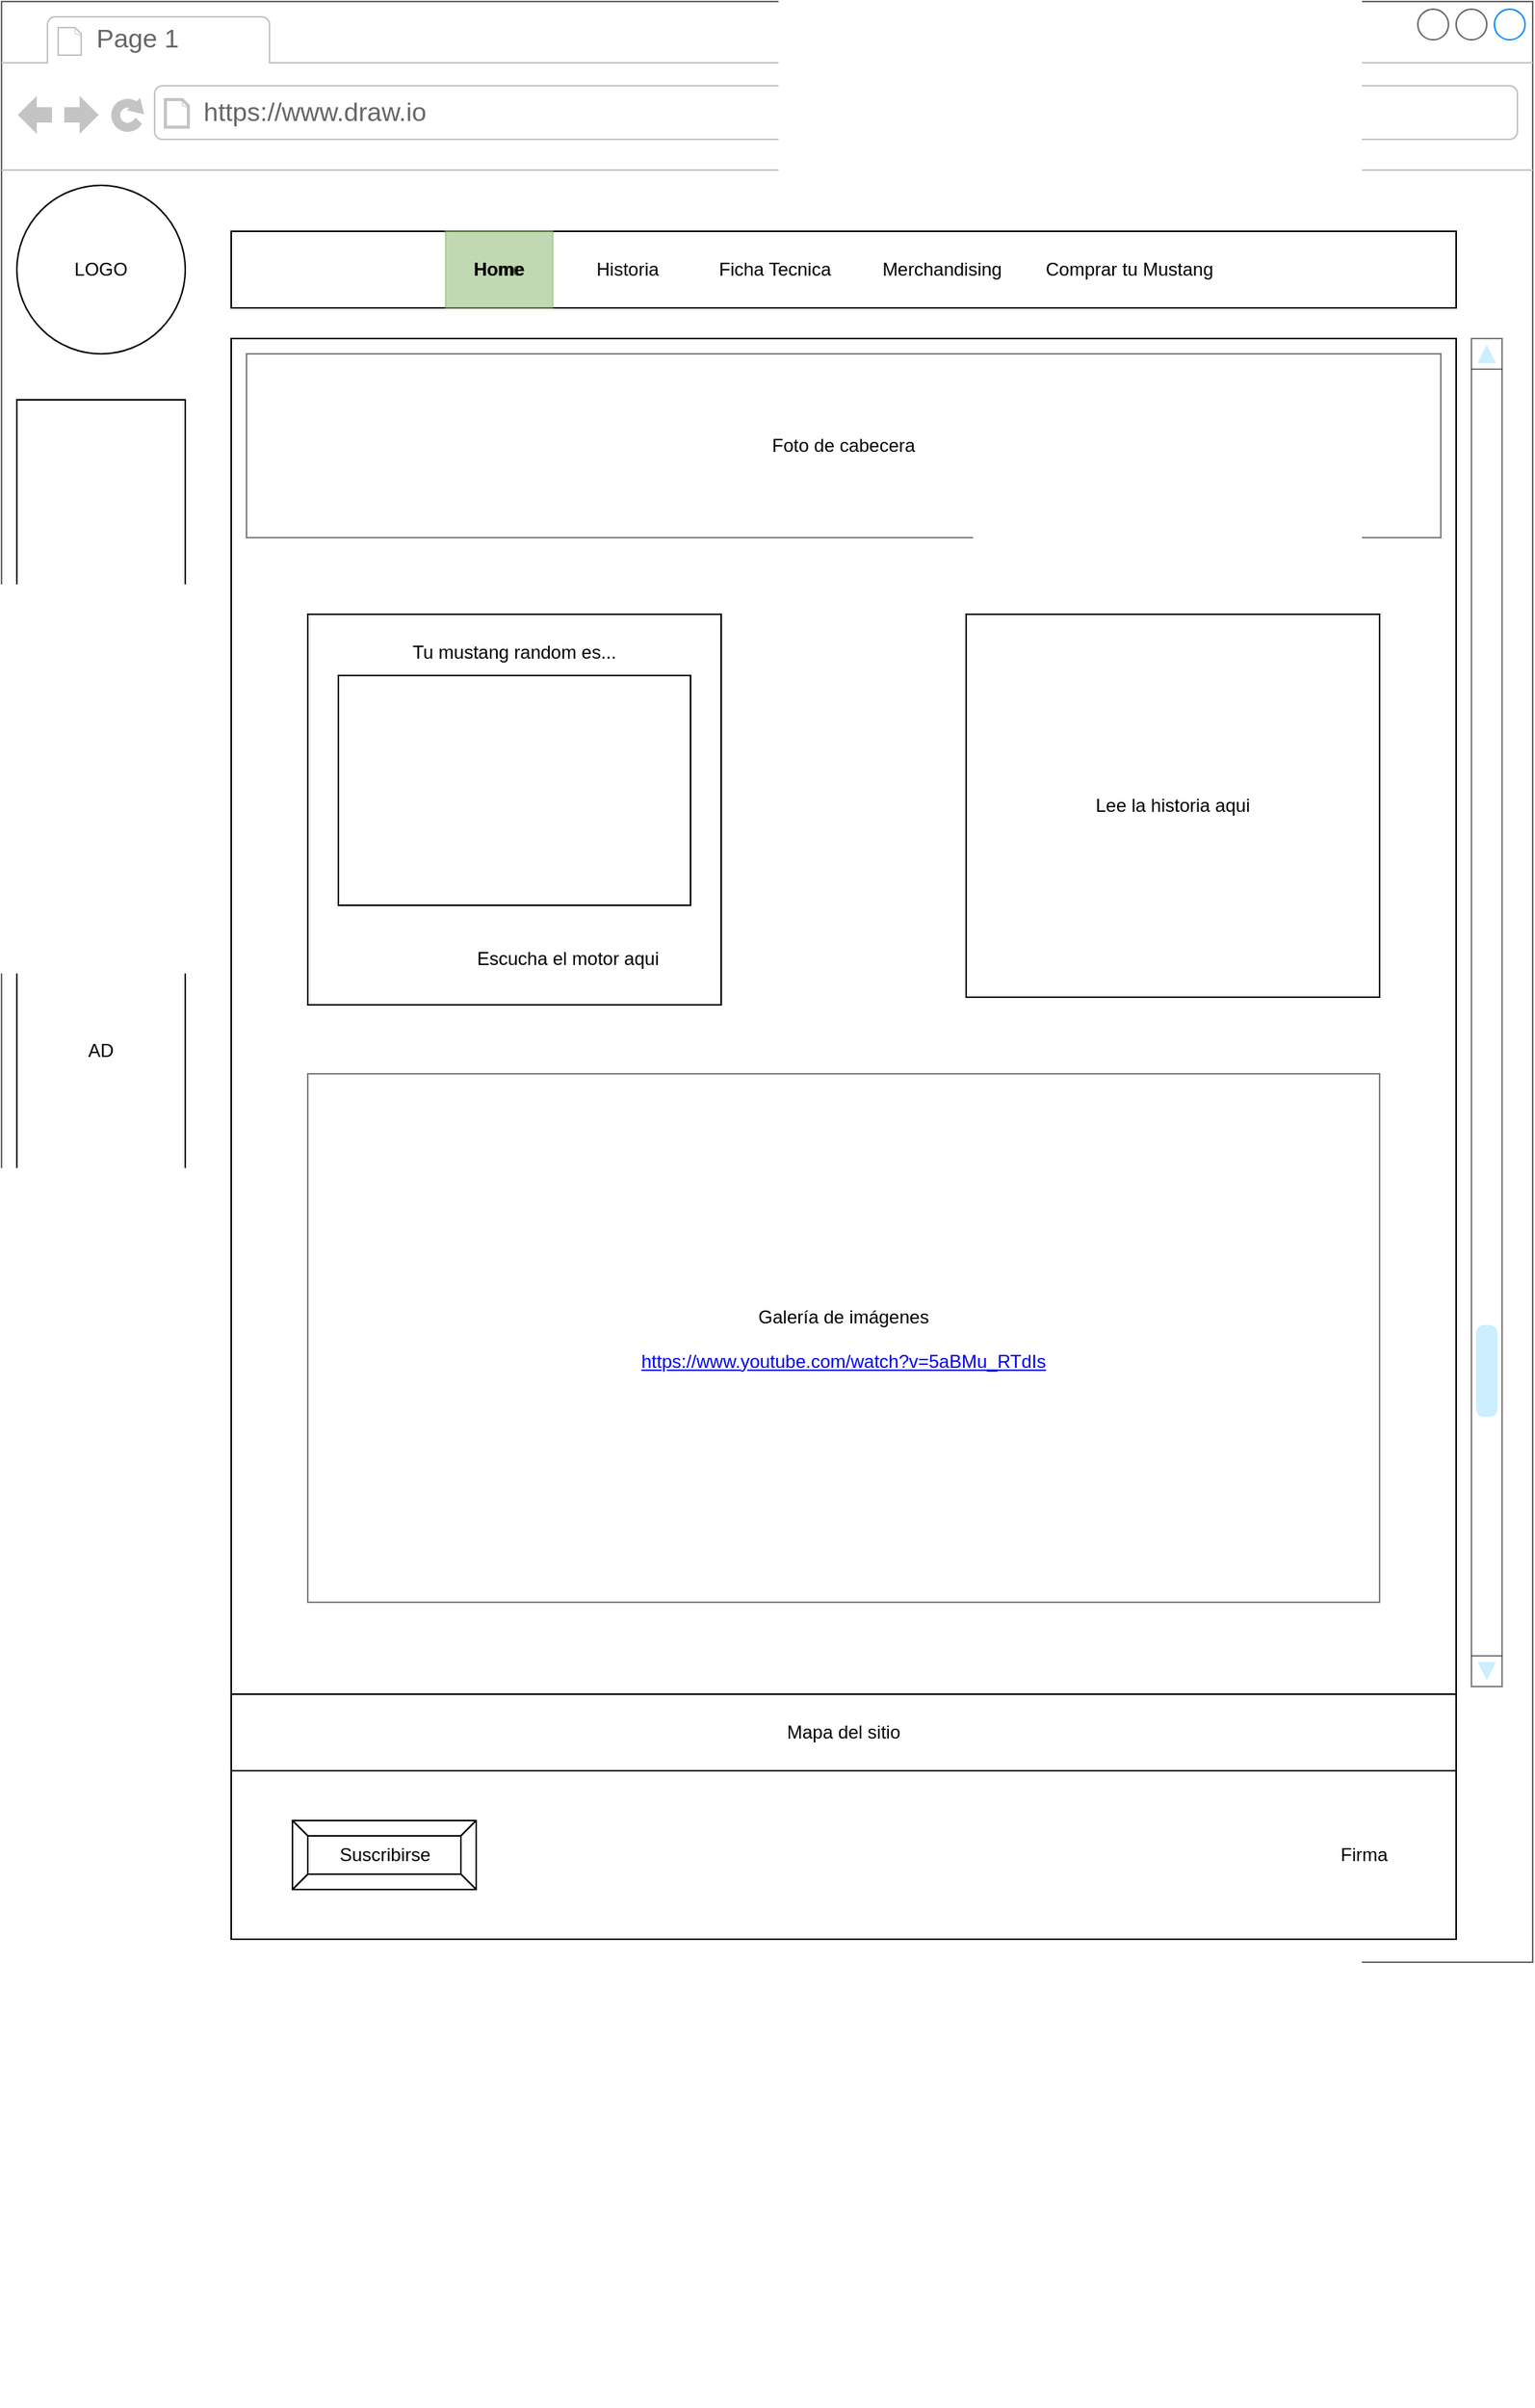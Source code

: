 <mxfile pages="5">
    <diagram id="nOgRstkEzNSoaI89Z7jj" name="HomePage">
        <mxGraphModel dx="1328" dy="1718" grid="1" gridSize="10" guides="1" tooltips="1" connect="1" arrows="1" fold="1" page="1" pageScale="1" pageWidth="827" pageHeight="1169" math="0" shadow="0">
            <root>
                <mxCell id="0"/>
                <mxCell id="1" parent="0"/>
                <mxCell id="GSIIqswrD881-GBcd3br-14" value="" style="strokeWidth=1;shadow=0;dashed=0;align=center;html=1;shape=mxgraph.mockup.containers.browserWindow;rSize=0;strokeColor=#666666;strokeColor2=#008cff;strokeColor3=#c4c4c4;mainText=,;recursiveResize=0;" parent="1" vertex="1">
                    <mxGeometry x="-780" y="-1140" width="1000" height="1280" as="geometry"/>
                </mxCell>
                <mxCell id="GSIIqswrD881-GBcd3br-110" value="" style="group" parent="GSIIqswrD881-GBcd3br-14" vertex="1" connectable="0">
                    <mxGeometry x="150" y="220" width="830" height="1350" as="geometry"/>
                </mxCell>
                <mxCell id="GSIIqswrD881-GBcd3br-99" value="" style="rounded=0;whiteSpace=wrap;html=1;" parent="GSIIqswrD881-GBcd3br-110" vertex="1">
                    <mxGeometry width="800" height="1030" as="geometry"/>
                </mxCell>
                <mxCell id="GSIIqswrD881-GBcd3br-105" value="" style="verticalLabelPosition=bottom;shadow=0;dashed=0;align=center;html=1;verticalAlign=top;strokeWidth=1;shape=mxgraph.mockup.navigation.scrollBar;barPos=20;fillColor2=#99ddff;strokeColor2=none;direction=north;glass=0;sketch=0;opacity=50;" parent="GSIIqswrD881-GBcd3br-110" vertex="1">
                    <mxGeometry x="810" width="20" height="880" as="geometry"/>
                </mxCell>
                <mxCell id="GSIIqswrD881-GBcd3br-108" value="Lee la historia aqui" style="rounded=0;whiteSpace=wrap;html=1;glass=0;sketch=0;" parent="GSIIqswrD881-GBcd3br-110" vertex="1">
                    <mxGeometry x="480" y="180" width="270" height="250" as="geometry"/>
                </mxCell>
                <mxCell id="GSIIqswrD881-GBcd3br-148" value="" style="group" parent="GSIIqswrD881-GBcd3br-110" vertex="1" connectable="0">
                    <mxGeometry x="50" y="180" width="270" height="255" as="geometry"/>
                </mxCell>
                <mxCell id="GSIIqswrD881-GBcd3br-143" value="" style="rounded=0;whiteSpace=wrap;html=1;glass=0;sketch=0;" parent="GSIIqswrD881-GBcd3br-148" vertex="1">
                    <mxGeometry width="270" height="255" as="geometry"/>
                </mxCell>
                <mxCell id="GSIIqswrD881-GBcd3br-111" value="" style="group" parent="GSIIqswrD881-GBcd3br-148" vertex="1" connectable="0">
                    <mxGeometry x="20" y="200" width="230" height="50" as="geometry"/>
                </mxCell>
                <mxCell id="GSIIqswrD881-GBcd3br-106" value="" style="shape=image;html=1;verticalAlign=top;verticalLabelPosition=bottom;labelBackgroundColor=#ffffff;imageAspect=0;aspect=fixed;image=https://cdn4.iconfinder.com/data/icons/essential-app-2/16/volume-sound-speaker-lound-128.png;glass=0;sketch=0;strokeColor=#82B366;fillColor=#82B366;" parent="GSIIqswrD881-GBcd3br-111" vertex="1">
                    <mxGeometry width="50" height="50" as="geometry"/>
                </mxCell>
                <mxCell id="GSIIqswrD881-GBcd3br-107" value="Escucha el motor aqui" style="text;html=1;strokeColor=none;fillColor=none;align=center;verticalAlign=middle;whiteSpace=wrap;rounded=0;glass=0;sketch=0;" parent="GSIIqswrD881-GBcd3br-111" vertex="1">
                    <mxGeometry x="70" y="10" width="160" height="30" as="geometry"/>
                </mxCell>
                <mxCell id="GSIIqswrD881-GBcd3br-145" value="Tu mustang random es..." style="text;html=1;strokeColor=none;fillColor=none;align=center;verticalAlign=middle;whiteSpace=wrap;rounded=0;glass=0;sketch=0;" parent="GSIIqswrD881-GBcd3br-148" vertex="1">
                    <mxGeometry x="10" y="10" width="250" height="30" as="geometry"/>
                </mxCell>
                <mxCell id="GSIIqswrD881-GBcd3br-146" value="" style="rounded=0;whiteSpace=wrap;html=1;glass=0;sketch=0;" parent="GSIIqswrD881-GBcd3br-148" vertex="1">
                    <mxGeometry x="20" y="40" width="230" height="150" as="geometry"/>
                </mxCell>
                <mxCell id="GSIIqswrD881-GBcd3br-147" value="" style="shape=image;html=1;verticalAlign=top;verticalLabelPosition=bottom;labelBackgroundColor=#ffffff;imageAspect=0;aspect=fixed;image=https://cdn4.iconfinder.com/data/icons/ionicons/512/icon-images-128.png;glass=0;sketch=0;strokeColor=#82B366;fillColor=#82B366;" parent="GSIIqswrD881-GBcd3br-148" vertex="1">
                    <mxGeometry x="100" y="80" width="70" height="70" as="geometry"/>
                </mxCell>
                <mxCell id="GSIIqswrD881-GBcd3br-109" value="" style="shape=image;html=1;verticalAlign=top;verticalLabelPosition=bottom;labelBackgroundColor=#ffffff;imageAspect=0;aspect=fixed;image=https://cdn4.iconfinder.com/data/icons/ionicons/512/icon-images-128.png;glass=0;sketch=0;strokeColor=#82B366;fillColor=#82B366;" parent="GSIIqswrD881-GBcd3br-110" vertex="1">
                    <mxGeometry x="577.5" y="326" width="75" height="75" as="geometry"/>
                </mxCell>
                <mxCell id="GSIIqswrD881-GBcd3br-104" value="Galería de imágenes&lt;br&gt;&lt;br&gt;&lt;a href=&quot;https://www.youtube.com/watch?v=5aBMu_RTdIs&quot;&gt;https://www.youtube.com/watch?v=5aBMu_RTdIs&lt;/a&gt;" style="whiteSpace=wrap;html=1;glass=0;sketch=0;opacity=50;" parent="GSIIqswrD881-GBcd3br-110" vertex="1">
                    <mxGeometry x="50" y="480" width="700" height="345" as="geometry"/>
                </mxCell>
                <mxCell id="GSIIqswrD881-GBcd3br-141" value="" style="group" parent="GSIIqswrD881-GBcd3br-110" vertex="1" connectable="0">
                    <mxGeometry y="825" width="800" height="220" as="geometry"/>
                </mxCell>
                <mxCell id="GSIIqswrD881-GBcd3br-123" value="" style="group" parent="GSIIqswrD881-GBcd3br-141" vertex="1" connectable="0">
                    <mxGeometry y="110" width="800" height="110" as="geometry"/>
                </mxCell>
                <mxCell id="GSIIqswrD881-GBcd3br-128" value="" style="group" parent="GSIIqswrD881-GBcd3br-123" vertex="1" connectable="0">
                    <mxGeometry width="800" height="110" as="geometry"/>
                </mxCell>
                <mxCell id="GSIIqswrD881-GBcd3br-115" value="" style="rounded=0;whiteSpace=wrap;html=1;glass=0;sketch=0;" parent="GSIIqswrD881-GBcd3br-128" vertex="1">
                    <mxGeometry width="800" height="110" as="geometry"/>
                </mxCell>
                <mxCell id="GSIIqswrD881-GBcd3br-122" value="" style="group" parent="GSIIqswrD881-GBcd3br-128" vertex="1" connectable="0">
                    <mxGeometry x="198" y="17.5" width="430" height="75" as="geometry"/>
                </mxCell>
                <mxCell id="GSIIqswrD881-GBcd3br-116" value="" style="shape=image;html=1;verticalAlign=top;verticalLabelPosition=bottom;labelBackgroundColor=#ffffff;imageAspect=0;aspect=fixed;image=https://cdn1.iconfinder.com/data/icons/social-media-circle-7/512/Circled_Facebook_svg-128.png;glass=0;sketch=0;strokeColor=#82B366;fillColor=#82B366;" parent="GSIIqswrD881-GBcd3br-122" vertex="1">
                    <mxGeometry y="4.167" width="66.667" height="66.667" as="geometry"/>
                </mxCell>
                <mxCell id="GSIIqswrD881-GBcd3br-117" value="" style="shape=image;html=1;verticalAlign=top;verticalLabelPosition=bottom;labelBackgroundColor=#ffffff;imageAspect=0;aspect=fixed;image=https://cdn3.iconfinder.com/data/icons/social-media-2466/32/Twitter-128.png;glass=0;sketch=0;strokeColor=#82B366;fillColor=#82B366;" parent="GSIIqswrD881-GBcd3br-122" vertex="1">
                    <mxGeometry x="112.386" width="75" height="75" as="geometry"/>
                </mxCell>
                <mxCell id="GSIIqswrD881-GBcd3br-120" value="" style="shape=image;html=1;verticalAlign=top;verticalLabelPosition=bottom;labelBackgroundColor=#ffffff;imageAspect=0;aspect=fixed;image=https://cdn3.iconfinder.com/data/icons/social-media-2466/32/Instagram-128.png;glass=0;sketch=0;strokeColor=#82B366;fillColor=#82B366;" parent="GSIIqswrD881-GBcd3br-122" vertex="1">
                    <mxGeometry x="229.659" width="75" height="75" as="geometry"/>
                </mxCell>
                <mxCell id="GSIIqswrD881-GBcd3br-121" value="" style="shape=image;html=1;verticalAlign=top;verticalLabelPosition=bottom;labelBackgroundColor=#ffffff;imageAspect=0;aspect=fixed;image=https://cdn3.iconfinder.com/data/icons/social-media-black-white-2/512/BW_Youtube_glyph_svg-128.png;glass=0;sketch=0;strokeColor=#82B366;fillColor=#82B366;" parent="GSIIqswrD881-GBcd3br-122" vertex="1">
                    <mxGeometry x="351.818" y="4.167" width="66.667" height="66.667" as="geometry"/>
                </mxCell>
                <mxCell id="GSIIqswrD881-GBcd3br-124" value="Suscribirse" style="labelPosition=center;verticalLabelPosition=middle;align=center;html=1;shape=mxgraph.basic.button;dx=10;glass=0;sketch=0;" parent="GSIIqswrD881-GBcd3br-128" vertex="1">
                    <mxGeometry x="40" y="32.5" width="120" height="45" as="geometry"/>
                </mxCell>
                <mxCell id="GSIIqswrD881-GBcd3br-125" value="Firma" style="text;html=1;strokeColor=none;fillColor=none;align=center;verticalAlign=middle;whiteSpace=wrap;rounded=0;glass=0;sketch=0;" parent="GSIIqswrD881-GBcd3br-128" vertex="1">
                    <mxGeometry x="710" y="40" width="60" height="30" as="geometry"/>
                </mxCell>
                <mxCell id="GSIIqswrD881-GBcd3br-129" value="" style="group" parent="GSIIqswrD881-GBcd3br-141" vertex="1" connectable="0">
                    <mxGeometry width="800" height="110" as="geometry"/>
                </mxCell>
                <mxCell id="GSIIqswrD881-GBcd3br-130" value="" style="group" parent="GSIIqswrD881-GBcd3br-129" vertex="1" connectable="0">
                    <mxGeometry width="800" height="110" as="geometry"/>
                </mxCell>
                <mxCell id="GSIIqswrD881-GBcd3br-131" value="Mapa del sitio" style="rounded=0;whiteSpace=wrap;html=1;glass=0;sketch=0;" parent="GSIIqswrD881-GBcd3br-130" vertex="1">
                    <mxGeometry y="60" width="800" height="50" as="geometry"/>
                </mxCell>
                <mxCell id="GSIIqswrD881-GBcd3br-15" value="Page 1" style="strokeWidth=1;shadow=0;dashed=0;align=center;html=1;shape=mxgraph.mockup.containers.anchor;fontSize=17;fontColor=#666666;align=left;" parent="GSIIqswrD881-GBcd3br-14" vertex="1">
                    <mxGeometry x="60" y="12" width="110" height="26" as="geometry"/>
                </mxCell>
                <mxCell id="GSIIqswrD881-GBcd3br-16" value="https://www.draw.io" style="strokeWidth=1;shadow=0;dashed=0;align=center;html=1;shape=mxgraph.mockup.containers.anchor;rSize=0;fontSize=17;fontColor=#666666;align=left;" parent="GSIIqswrD881-GBcd3br-14" vertex="1">
                    <mxGeometry x="130" y="60" width="250" height="26" as="geometry"/>
                </mxCell>
                <mxCell id="GSIIqswrD881-GBcd3br-17" value="LOGO" style="ellipse;whiteSpace=wrap;html=1;" parent="GSIIqswrD881-GBcd3br-14" vertex="1">
                    <mxGeometry x="10" y="120" width="110" height="110" as="geometry"/>
                </mxCell>
                <mxCell id="GSIIqswrD881-GBcd3br-72" value="Home&lt;span style=&quot;white-space: pre;&quot;&gt;&#9;&lt;/span&gt;&lt;span style=&quot;white-space: pre;&quot;&gt;&#9;&lt;/span&gt;Historia&lt;span style=&quot;white-space: pre;&quot;&gt;&#9;&lt;/span&gt;&lt;span style=&quot;white-space: pre;&quot;&gt;&#9;&lt;/span&gt;Ficha Tecnica&lt;span style=&quot;white-space: pre;&quot;&gt;&#9;&lt;/span&gt;&lt;span style=&quot;white-space: pre;&quot;&gt;&#9;&lt;/span&gt;Merchandising&lt;span style=&quot;white-space: pre;&quot;&gt;&#9;&lt;/span&gt;&lt;span style=&quot;white-space: pre;&quot;&gt;&#9;&lt;/span&gt;Comprar tu Mustang" style="rounded=0;whiteSpace=wrap;html=1;" parent="GSIIqswrD881-GBcd3br-14" vertex="1">
                    <mxGeometry x="150" y="150" width="800" height="50" as="geometry"/>
                </mxCell>
                <mxCell id="GSIIqswrD881-GBcd3br-98" value="AD" style="rounded=0;whiteSpace=wrap;html=1;" parent="GSIIqswrD881-GBcd3br-14" vertex="1">
                    <mxGeometry x="10" y="260" width="110" height="850" as="geometry"/>
                </mxCell>
                <mxCell id="GSIIqswrD881-GBcd3br-101" value="&lt;b&gt;Home&lt;/b&gt;" style="rounded=0;whiteSpace=wrap;html=1;fillColor=#82B366;strokeColor=#82B366;opacity=50;" parent="GSIIqswrD881-GBcd3br-14" vertex="1">
                    <mxGeometry x="290" y="150" width="70" height="50" as="geometry"/>
                </mxCell>
                <mxCell id="GSIIqswrD881-GBcd3br-102" value="Foto de cabecera" style="rounded=0;whiteSpace=wrap;html=1;glass=0;sketch=0;opacity=50;" parent="GSIIqswrD881-GBcd3br-14" vertex="1">
                    <mxGeometry x="160" y="230" width="780" height="120" as="geometry"/>
                </mxCell>
            </root>
        </mxGraphModel>
    </diagram>
    <diagram name="Historia" id="JAnG46kFSGYnmb43HJeK">
        <mxGraphModel dx="1253" dy="1636" grid="1" gridSize="10" guides="1" tooltips="1" connect="1" arrows="1" fold="1" page="1" pageScale="1" pageWidth="827" pageHeight="1169" math="0" shadow="0">
            <root>
                <mxCell id="mYcQGj56953t6nDvZR1R-0"/>
                <mxCell id="mYcQGj56953t6nDvZR1R-1" parent="mYcQGj56953t6nDvZR1R-0"/>
                <mxCell id="mYcQGj56953t6nDvZR1R-2" value="" style="strokeWidth=1;shadow=0;dashed=0;align=center;html=1;shape=mxgraph.mockup.containers.browserWindow;rSize=0;strokeColor=#666666;strokeColor2=#008cff;strokeColor3=#c4c4c4;mainText=,;recursiveResize=0;" parent="mYcQGj56953t6nDvZR1R-1" vertex="1">
                    <mxGeometry x="-780" y="-1140" width="1000" height="1280" as="geometry"/>
                </mxCell>
                <mxCell id="mYcQGj56953t6nDvZR1R-3" value="" style="group" parent="mYcQGj56953t6nDvZR1R-2" vertex="1" connectable="0">
                    <mxGeometry x="150" y="220" width="830" height="1350" as="geometry"/>
                </mxCell>
                <mxCell id="mYcQGj56953t6nDvZR1R-4" value="" style="rounded=0;whiteSpace=wrap;html=1;" parent="mYcQGj56953t6nDvZR1R-3" vertex="1">
                    <mxGeometry width="800" height="1030" as="geometry"/>
                </mxCell>
                <mxCell id="mYcQGj56953t6nDvZR1R-5" value="" style="verticalLabelPosition=bottom;shadow=0;dashed=0;align=center;html=1;verticalAlign=top;strokeWidth=1;shape=mxgraph.mockup.navigation.scrollBar;barPos=20;fillColor2=#99ddff;strokeColor2=none;direction=north;glass=0;sketch=0;opacity=50;" parent="mYcQGj56953t6nDvZR1R-3" vertex="1">
                    <mxGeometry x="810" width="20" height="880" as="geometry"/>
                </mxCell>
                <mxCell id="mYcQGj56953t6nDvZR1R-7" value="" style="group" parent="mYcQGj56953t6nDvZR1R-3" vertex="1" connectable="0">
                    <mxGeometry x="50" y="220" width="700" height="360" as="geometry"/>
                </mxCell>
                <mxCell id="mYcQGj56953t6nDvZR1R-8" value="" style="rounded=0;whiteSpace=wrap;html=1;glass=0;sketch=0;" parent="mYcQGj56953t6nDvZR1R-7" vertex="1">
                    <mxGeometry width="700" height="320" as="geometry"/>
                </mxCell>
                <mxCell id="mYcQGj56953t6nDvZR1R-9" value="" style="group" parent="mYcQGj56953t6nDvZR1R-7" vertex="1" connectable="0">
                    <mxGeometry x="290" y="222.353" width="230" height="70.588" as="geometry"/>
                </mxCell>
                <mxCell id="vTyMJ-ah6Omc0EHwnZa0-1" value="" style="group" parent="mYcQGj56953t6nDvZR1R-9" vertex="1" connectable="0">
                    <mxGeometry y="-2.352" width="220" height="42.353" as="geometry"/>
                </mxCell>
                <mxCell id="mYcQGj56953t6nDvZR1R-10" value="" style="shape=image;html=1;verticalAlign=top;verticalLabelPosition=bottom;labelBackgroundColor=#ffffff;imageAspect=0;aspect=fixed;image=https://cdn4.iconfinder.com/data/icons/essential-app-2/16/volume-sound-speaker-lound-128.png;glass=0;sketch=0;strokeColor=#82B366;fillColor=#82B366;" parent="vTyMJ-ah6Omc0EHwnZa0-1" vertex="1">
                    <mxGeometry y="2.352" width="40" height="40" as="geometry"/>
                </mxCell>
                <mxCell id="mYcQGj56953t6nDvZR1R-11" value="Escucha el motor aqui" style="text;html=1;strokeColor=none;fillColor=none;align=center;verticalAlign=middle;whiteSpace=wrap;rounded=0;glass=0;sketch=0;" parent="vTyMJ-ah6Omc0EHwnZa0-1" vertex="1">
                    <mxGeometry x="60" width="160" height="42.353" as="geometry"/>
                </mxCell>
                <mxCell id="mYcQGj56953t6nDvZR1R-12" value="Nombre del mustang" style="text;html=1;strokeColor=none;fillColor=none;align=center;verticalAlign=middle;whiteSpace=wrap;rounded=0;glass=0;sketch=0;" parent="mYcQGj56953t6nDvZR1R-7" vertex="1">
                    <mxGeometry x="380" y="14.118" width="250" height="42.353" as="geometry"/>
                </mxCell>
                <mxCell id="mYcQGj56953t6nDvZR1R-13" value="" style="rounded=0;whiteSpace=wrap;html=1;glass=0;sketch=0;" parent="mYcQGj56953t6nDvZR1R-7" vertex="1">
                    <mxGeometry x="20" y="56.471" width="230" height="211.765" as="geometry"/>
                </mxCell>
                <mxCell id="mYcQGj56953t6nDvZR1R-14" value="" style="shape=image;html=1;verticalAlign=top;verticalLabelPosition=bottom;labelBackgroundColor=#ffffff;imageAspect=0;aspect=fixed;image=https://cdn4.iconfinder.com/data/icons/ionicons/512/icon-images-128.png;glass=0;sketch=0;strokeColor=#82B366;fillColor=#82B366;" parent="mYcQGj56953t6nDvZR1R-7" vertex="1">
                    <mxGeometry x="120" y="136.981" width="50.75" height="50.75" as="geometry"/>
                </mxCell>
                <mxCell id="vTyMJ-ah6Omc0EHwnZa0-0" value="&lt;h1&gt;Heading&lt;/h1&gt;&lt;p&gt;&lt;font style=&quot;font-size: 12px;&quot;&gt;Lorem ipsum dolor sit amet, consectetur adipiscing elit, sed do eiusmod tempor incididunt ut labore et dolore magna aliqua. Ut enim ad minim veniam, quis nostrud exercitation ullamco laboris nisi ut aliquip ex ea commodo consequat. Duis aute irure dolor in reprehenderit in voluptate velit esse cillum dolore eu fugiat nulla pariatur. Excepteur sint occaecat cupidatat non proident, sunt in culpa qui officia deserunt mollit anim id est laborum.&lt;/font&gt;&lt;/p&gt;" style="text;html=1;strokeColor=none;fillColor=none;spacing=5;spacingTop=-20;whiteSpace=wrap;overflow=hidden;rounded=0;glass=0;sketch=0;fontColor=#000000;" parent="mYcQGj56953t6nDvZR1R-7" vertex="1">
                    <mxGeometry x="290" y="60" width="380" height="208.24" as="geometry"/>
                </mxCell>
                <mxCell id="mYcQGj56953t6nDvZR1R-16" value="Galería de imágenes&lt;br&gt;&lt;br&gt;&lt;a href=&quot;https://www.youtube.com/watch?v=5aBMu_RTdIs&quot;&gt;https://www.youtube.com/watch?v=5aBMu_RTdIs&lt;/a&gt;" style="whiteSpace=wrap;html=1;glass=0;sketch=0;opacity=50;" parent="mYcQGj56953t6nDvZR1R-3" vertex="1">
                    <mxGeometry x="50" y="560" width="700" height="265" as="geometry"/>
                </mxCell>
                <mxCell id="mYcQGj56953t6nDvZR1R-17" value="" style="group" parent="mYcQGj56953t6nDvZR1R-3" vertex="1" connectable="0">
                    <mxGeometry y="825" width="800" height="220" as="geometry"/>
                </mxCell>
                <mxCell id="mYcQGj56953t6nDvZR1R-18" value="" style="group" parent="mYcQGj56953t6nDvZR1R-17" vertex="1" connectable="0">
                    <mxGeometry y="110" width="800" height="110" as="geometry"/>
                </mxCell>
                <mxCell id="mYcQGj56953t6nDvZR1R-19" value="" style="group" parent="mYcQGj56953t6nDvZR1R-18" vertex="1" connectable="0">
                    <mxGeometry width="800" height="110" as="geometry"/>
                </mxCell>
                <mxCell id="mYcQGj56953t6nDvZR1R-20" value="" style="rounded=0;whiteSpace=wrap;html=1;glass=0;sketch=0;" parent="mYcQGj56953t6nDvZR1R-19" vertex="1">
                    <mxGeometry width="800" height="110" as="geometry"/>
                </mxCell>
                <mxCell id="mYcQGj56953t6nDvZR1R-21" value="" style="group" parent="mYcQGj56953t6nDvZR1R-19" vertex="1" connectable="0">
                    <mxGeometry x="198" y="17.5" width="430" height="75" as="geometry"/>
                </mxCell>
                <mxCell id="mYcQGj56953t6nDvZR1R-22" value="" style="shape=image;html=1;verticalAlign=top;verticalLabelPosition=bottom;labelBackgroundColor=#ffffff;imageAspect=0;aspect=fixed;image=https://cdn1.iconfinder.com/data/icons/social-media-circle-7/512/Circled_Facebook_svg-128.png;glass=0;sketch=0;strokeColor=#82B366;fillColor=#82B366;" parent="mYcQGj56953t6nDvZR1R-21" vertex="1">
                    <mxGeometry y="4.167" width="66.667" height="66.667" as="geometry"/>
                </mxCell>
                <mxCell id="mYcQGj56953t6nDvZR1R-23" value="" style="shape=image;html=1;verticalAlign=top;verticalLabelPosition=bottom;labelBackgroundColor=#ffffff;imageAspect=0;aspect=fixed;image=https://cdn3.iconfinder.com/data/icons/social-media-2466/32/Twitter-128.png;glass=0;sketch=0;strokeColor=#82B366;fillColor=#82B366;" parent="mYcQGj56953t6nDvZR1R-21" vertex="1">
                    <mxGeometry x="112.386" width="75" height="75" as="geometry"/>
                </mxCell>
                <mxCell id="mYcQGj56953t6nDvZR1R-24" value="" style="shape=image;html=1;verticalAlign=top;verticalLabelPosition=bottom;labelBackgroundColor=#ffffff;imageAspect=0;aspect=fixed;image=https://cdn3.iconfinder.com/data/icons/social-media-2466/32/Instagram-128.png;glass=0;sketch=0;strokeColor=#82B366;fillColor=#82B366;" parent="mYcQGj56953t6nDvZR1R-21" vertex="1">
                    <mxGeometry x="229.659" width="75" height="75" as="geometry"/>
                </mxCell>
                <mxCell id="mYcQGj56953t6nDvZR1R-25" value="" style="shape=image;html=1;verticalAlign=top;verticalLabelPosition=bottom;labelBackgroundColor=#ffffff;imageAspect=0;aspect=fixed;image=https://cdn3.iconfinder.com/data/icons/social-media-black-white-2/512/BW_Youtube_glyph_svg-128.png;glass=0;sketch=0;strokeColor=#82B366;fillColor=#82B366;" parent="mYcQGj56953t6nDvZR1R-21" vertex="1">
                    <mxGeometry x="351.818" y="4.167" width="66.667" height="66.667" as="geometry"/>
                </mxCell>
                <mxCell id="mYcQGj56953t6nDvZR1R-26" value="Suscribirse" style="labelPosition=center;verticalLabelPosition=middle;align=center;html=1;shape=mxgraph.basic.button;dx=10;glass=0;sketch=0;" parent="mYcQGj56953t6nDvZR1R-19" vertex="1">
                    <mxGeometry x="40" y="32.5" width="120" height="45" as="geometry"/>
                </mxCell>
                <mxCell id="mYcQGj56953t6nDvZR1R-27" value="Firma" style="text;html=1;strokeColor=none;fillColor=none;align=center;verticalAlign=middle;whiteSpace=wrap;rounded=0;glass=0;sketch=0;" parent="mYcQGj56953t6nDvZR1R-19" vertex="1">
                    <mxGeometry x="710" y="40" width="60" height="30" as="geometry"/>
                </mxCell>
                <mxCell id="mYcQGj56953t6nDvZR1R-28" value="" style="group" parent="mYcQGj56953t6nDvZR1R-17" vertex="1" connectable="0">
                    <mxGeometry width="800" height="110" as="geometry"/>
                </mxCell>
                <mxCell id="mYcQGj56953t6nDvZR1R-29" value="" style="group" parent="mYcQGj56953t6nDvZR1R-28" vertex="1" connectable="0">
                    <mxGeometry width="800" height="110" as="geometry"/>
                </mxCell>
                <mxCell id="mYcQGj56953t6nDvZR1R-30" value="Mapa del sitio" style="rounded=0;whiteSpace=wrap;html=1;glass=0;sketch=0;" parent="mYcQGj56953t6nDvZR1R-29" vertex="1">
                    <mxGeometry y="60" width="800" height="50" as="geometry"/>
                </mxCell>
                <mxCell id="F92GCnp1rYAVLMzCt7_t-34" value="" style="group" parent="mYcQGj56953t6nDvZR1R-3" vertex="1" connectable="0">
                    <mxGeometry x="50" y="150" width="700" height="40" as="geometry"/>
                </mxCell>
                <mxCell id="F92GCnp1rYAVLMzCt7_t-25" value="" style="ellipse;whiteSpace=wrap;html=1;aspect=fixed;glass=0;sketch=0;" parent="F92GCnp1rYAVLMzCt7_t-34" vertex="1">
                    <mxGeometry x="200" width="40" height="40" as="geometry"/>
                </mxCell>
                <mxCell id="F92GCnp1rYAVLMzCt7_t-22" value="" style="ellipse;whiteSpace=wrap;html=1;aspect=fixed;glass=0;sketch=0;" parent="F92GCnp1rYAVLMzCt7_t-34" vertex="1">
                    <mxGeometry x="100" width="40" height="40" as="geometry"/>
                </mxCell>
                <mxCell id="F92GCnp1rYAVLMzCt7_t-29" value="" style="ellipse;whiteSpace=wrap;html=1;aspect=fixed;glass=0;sketch=0;" parent="F92GCnp1rYAVLMzCt7_t-34" vertex="1">
                    <mxGeometry x="400" width="40" height="40" as="geometry"/>
                </mxCell>
                <mxCell id="F92GCnp1rYAVLMzCt7_t-30" value="" style="ellipse;whiteSpace=wrap;html=1;aspect=fixed;glass=0;sketch=0;" parent="F92GCnp1rYAVLMzCt7_t-34" vertex="1">
                    <mxGeometry x="500" width="40" height="40" as="geometry"/>
                </mxCell>
                <mxCell id="F92GCnp1rYAVLMzCt7_t-31" value="" style="ellipse;whiteSpace=wrap;html=1;aspect=fixed;glass=0;sketch=0;" parent="F92GCnp1rYAVLMzCt7_t-34" vertex="1">
                    <mxGeometry x="600" width="40" height="40" as="geometry"/>
                </mxCell>
                <mxCell id="F92GCnp1rYAVLMzCt7_t-19" value="" style="ellipse;whiteSpace=wrap;html=1;aspect=fixed;glass=0;sketch=0;" parent="F92GCnp1rYAVLMzCt7_t-34" vertex="1">
                    <mxGeometry width="40" height="40" as="geometry"/>
                </mxCell>
                <mxCell id="F92GCnp1rYAVLMzCt7_t-20" value="" style="shape=flexArrow;endArrow=none;html=1;rounded=0;fontColor=#FFFFFF;" parent="F92GCnp1rYAVLMzCt7_t-34" target="F92GCnp1rYAVLMzCt7_t-19" edge="1">
                    <mxGeometry width="50" height="50" relative="1" as="geometry">
                        <mxPoint y="20" as="sourcePoint"/>
                        <mxPoint x="700" y="20" as="targetPoint"/>
                    </mxGeometry>
                </mxCell>
                <mxCell id="F92GCnp1rYAVLMzCt7_t-23" value="" style="shape=flexArrow;endArrow=none;html=1;rounded=0;fontColor=#FFFFFF;startArrow=none;" parent="F92GCnp1rYAVLMzCt7_t-34" source="F92GCnp1rYAVLMzCt7_t-19" target="F92GCnp1rYAVLMzCt7_t-22" edge="1">
                    <mxGeometry width="50" height="50" relative="1" as="geometry">
                        <mxPoint x="40" y="20" as="sourcePoint"/>
                        <mxPoint x="700" y="20" as="targetPoint"/>
                    </mxGeometry>
                </mxCell>
                <mxCell id="F92GCnp1rYAVLMzCt7_t-26" value="" style="shape=flexArrow;endArrow=none;html=1;rounded=0;fontColor=#FFFFFF;startArrow=none;" parent="F92GCnp1rYAVLMzCt7_t-34" source="F92GCnp1rYAVLMzCt7_t-22" target="F92GCnp1rYAVLMzCt7_t-25" edge="1">
                    <mxGeometry width="50" height="50" relative="1" as="geometry">
                        <mxPoint x="140" y="20" as="sourcePoint"/>
                        <mxPoint x="700" y="20" as="targetPoint"/>
                    </mxGeometry>
                </mxCell>
                <mxCell id="F92GCnp1rYAVLMzCt7_t-4" value="" style="shape=flexArrow;endArrow=classic;html=1;rounded=0;fontColor=#FFFFFF;startArrow=none;" parent="F92GCnp1rYAVLMzCt7_t-34" source="F92GCnp1rYAVLMzCt7_t-28" edge="1">
                    <mxGeometry width="50" height="50" relative="1" as="geometry">
                        <mxPoint y="20" as="sourcePoint"/>
                        <mxPoint x="700" y="20" as="targetPoint"/>
                    </mxGeometry>
                </mxCell>
                <mxCell id="F92GCnp1rYAVLMzCt7_t-13" value="&lt;font color=&quot;#000000&quot;&gt;&lt;b&gt;Linea de tiempo&lt;/b&gt;&lt;/font&gt;" style="edgeLabel;html=1;align=center;verticalAlign=middle;resizable=0;points=[];fontColor=#FFFFFF;" parent="F92GCnp1rYAVLMzCt7_t-4" vertex="1" connectable="0">
                    <mxGeometry x="0.096" y="-4" relative="1" as="geometry">
                        <mxPoint as="offset"/>
                    </mxGeometry>
                </mxCell>
                <mxCell id="F92GCnp1rYAVLMzCt7_t-28" value="" style="ellipse;whiteSpace=wrap;html=1;aspect=fixed;glass=0;sketch=0;" parent="F92GCnp1rYAVLMzCt7_t-34" vertex="1">
                    <mxGeometry x="300" width="40" height="40" as="geometry"/>
                </mxCell>
                <mxCell id="F92GCnp1rYAVLMzCt7_t-32" value="" style="shape=flexArrow;endArrow=none;html=1;rounded=0;fontColor=#FFFFFF;startArrow=none;" parent="F92GCnp1rYAVLMzCt7_t-34" source="F92GCnp1rYAVLMzCt7_t-25" target="F92GCnp1rYAVLMzCt7_t-28" edge="1">
                    <mxGeometry width="50" height="50" relative="1" as="geometry">
                        <mxPoint x="240" y="20" as="sourcePoint"/>
                        <mxPoint x="700" y="20" as="targetPoint"/>
                    </mxGeometry>
                </mxCell>
                <mxCell id="mYcQGj56953t6nDvZR1R-31" value="Page 1" style="strokeWidth=1;shadow=0;dashed=0;align=center;html=1;shape=mxgraph.mockup.containers.anchor;fontSize=17;fontColor=#666666;align=left;" parent="mYcQGj56953t6nDvZR1R-2" vertex="1">
                    <mxGeometry x="60" y="12" width="110" height="26" as="geometry"/>
                </mxCell>
                <mxCell id="mYcQGj56953t6nDvZR1R-32" value="https://www.draw.io" style="strokeWidth=1;shadow=0;dashed=0;align=center;html=1;shape=mxgraph.mockup.containers.anchor;rSize=0;fontSize=17;fontColor=#666666;align=left;" parent="mYcQGj56953t6nDvZR1R-2" vertex="1">
                    <mxGeometry x="130" y="60" width="250" height="26" as="geometry"/>
                </mxCell>
                <mxCell id="mYcQGj56953t6nDvZR1R-33" value="LOGO" style="ellipse;whiteSpace=wrap;html=1;" parent="mYcQGj56953t6nDvZR1R-2" vertex="1">
                    <mxGeometry x="10" y="120" width="110" height="110" as="geometry"/>
                </mxCell>
                <mxCell id="mYcQGj56953t6nDvZR1R-34" value="Home&lt;span style=&quot;white-space: pre;&quot;&gt;&#9;&lt;/span&gt;&lt;font color=&quot;#ffffff&quot;&gt;&lt;span style=&quot;white-space: pre;&quot;&gt;&#9;&lt;/span&gt;Historia&lt;span style=&quot;white-space: pre;&quot;&gt;&#9;&lt;/span&gt;&lt;/font&gt;&lt;span style=&quot;white-space: pre;&quot;&gt;&#9;&lt;/span&gt;Ficha Tecnica&lt;span style=&quot;white-space: pre;&quot;&gt;&#9;&lt;/span&gt;&lt;span style=&quot;white-space: pre;&quot;&gt;&#9;&lt;/span&gt;Merchandising&lt;span style=&quot;white-space: pre;&quot;&gt;&#9;&lt;/span&gt;&lt;span style=&quot;white-space: pre;&quot;&gt;&#9;&lt;/span&gt;Comprar tu Mustang" style="rounded=0;whiteSpace=wrap;html=1;" parent="mYcQGj56953t6nDvZR1R-2" vertex="1">
                    <mxGeometry x="150" y="150" width="800" height="50" as="geometry"/>
                </mxCell>
                <mxCell id="mYcQGj56953t6nDvZR1R-35" value="AD" style="rounded=0;whiteSpace=wrap;html=1;" parent="mYcQGj56953t6nDvZR1R-2" vertex="1">
                    <mxGeometry x="10" y="260" width="110" height="850" as="geometry"/>
                </mxCell>
                <mxCell id="mYcQGj56953t6nDvZR1R-36" value="&lt;b&gt;Historia&lt;/b&gt;" style="rounded=0;whiteSpace=wrap;html=1;fillColor=#82B366;strokeColor=#82B366;opacity=50;" parent="mYcQGj56953t6nDvZR1R-2" vertex="1">
                    <mxGeometry x="367" y="150" width="80" height="50" as="geometry"/>
                </mxCell>
                <mxCell id="mYcQGj56953t6nDvZR1R-37" value="Foto de cabecera" style="rounded=0;whiteSpace=wrap;html=1;glass=0;sketch=0;opacity=50;" parent="mYcQGj56953t6nDvZR1R-2" vertex="1">
                    <mxGeometry x="160" y="230" width="780" height="120" as="geometry"/>
                </mxCell>
            </root>
        </mxGraphModel>
    </diagram>
    <diagram name="Ficha tecnica" id="nqE3Z9GJCY21VQetnGD6">
        <mxGraphModel dx="1253" dy="1636" grid="1" gridSize="10" guides="1" tooltips="1" connect="1" arrows="1" fold="1" page="1" pageScale="1" pageWidth="827" pageHeight="1169" math="0" shadow="0">
            <root>
                <mxCell id="1vmKbcdu8CMDruapHHC5-0"/>
                <mxCell id="1vmKbcdu8CMDruapHHC5-1" parent="1vmKbcdu8CMDruapHHC5-0"/>
                <mxCell id="1vmKbcdu8CMDruapHHC5-2" value="" style="strokeWidth=1;shadow=0;dashed=0;align=center;html=1;shape=mxgraph.mockup.containers.browserWindow;rSize=0;strokeColor=#666666;strokeColor2=#008cff;strokeColor3=#c4c4c4;mainText=,;recursiveResize=0;" parent="1vmKbcdu8CMDruapHHC5-1" vertex="1">
                    <mxGeometry x="-780" y="-1140" width="1000" height="1280" as="geometry"/>
                </mxCell>
                <mxCell id="1vmKbcdu8CMDruapHHC5-3" value="" style="group" parent="1vmKbcdu8CMDruapHHC5-2" vertex="1" connectable="0">
                    <mxGeometry x="150" y="220" width="830" height="1350" as="geometry"/>
                </mxCell>
                <mxCell id="1vmKbcdu8CMDruapHHC5-4" value="" style="rounded=0;whiteSpace=wrap;html=1;" parent="1vmKbcdu8CMDruapHHC5-3" vertex="1">
                    <mxGeometry width="800" height="1030" as="geometry"/>
                </mxCell>
                <mxCell id="1vmKbcdu8CMDruapHHC5-5" value="" style="verticalLabelPosition=bottom;shadow=0;dashed=0;align=center;html=1;verticalAlign=top;strokeWidth=1;shape=mxgraph.mockup.navigation.scrollBar;barPos=20;fillColor2=#99ddff;strokeColor2=none;direction=north;glass=0;sketch=0;opacity=50;" parent="1vmKbcdu8CMDruapHHC5-3" vertex="1">
                    <mxGeometry x="810" width="20" height="880" as="geometry"/>
                </mxCell>
                <mxCell id="1vmKbcdu8CMDruapHHC5-17" value="" style="group" parent="1vmKbcdu8CMDruapHHC5-3" vertex="1" connectable="0">
                    <mxGeometry y="825" width="800" height="220" as="geometry"/>
                </mxCell>
                <mxCell id="1vmKbcdu8CMDruapHHC5-18" value="" style="group" parent="1vmKbcdu8CMDruapHHC5-17" vertex="1" connectable="0">
                    <mxGeometry y="110" width="800" height="110" as="geometry"/>
                </mxCell>
                <mxCell id="1vmKbcdu8CMDruapHHC5-19" value="" style="group" parent="1vmKbcdu8CMDruapHHC5-18" vertex="1" connectable="0">
                    <mxGeometry width="800" height="110" as="geometry"/>
                </mxCell>
                <mxCell id="1vmKbcdu8CMDruapHHC5-20" value="" style="rounded=0;whiteSpace=wrap;html=1;glass=0;sketch=0;" parent="1vmKbcdu8CMDruapHHC5-19" vertex="1">
                    <mxGeometry width="800" height="110" as="geometry"/>
                </mxCell>
                <mxCell id="1vmKbcdu8CMDruapHHC5-21" value="" style="group" parent="1vmKbcdu8CMDruapHHC5-19" vertex="1" connectable="0">
                    <mxGeometry x="198" y="17.5" width="430" height="75" as="geometry"/>
                </mxCell>
                <mxCell id="1vmKbcdu8CMDruapHHC5-22" value="" style="shape=image;html=1;verticalAlign=top;verticalLabelPosition=bottom;labelBackgroundColor=#ffffff;imageAspect=0;aspect=fixed;image=https://cdn1.iconfinder.com/data/icons/social-media-circle-7/512/Circled_Facebook_svg-128.png;glass=0;sketch=0;strokeColor=#82B366;fillColor=#82B366;" parent="1vmKbcdu8CMDruapHHC5-21" vertex="1">
                    <mxGeometry y="4.167" width="66.667" height="66.667" as="geometry"/>
                </mxCell>
                <mxCell id="1vmKbcdu8CMDruapHHC5-23" value="" style="shape=image;html=1;verticalAlign=top;verticalLabelPosition=bottom;labelBackgroundColor=#ffffff;imageAspect=0;aspect=fixed;image=https://cdn3.iconfinder.com/data/icons/social-media-2466/32/Twitter-128.png;glass=0;sketch=0;strokeColor=#82B366;fillColor=#82B366;" parent="1vmKbcdu8CMDruapHHC5-21" vertex="1">
                    <mxGeometry x="112.386" width="75" height="75" as="geometry"/>
                </mxCell>
                <mxCell id="1vmKbcdu8CMDruapHHC5-24" value="" style="shape=image;html=1;verticalAlign=top;verticalLabelPosition=bottom;labelBackgroundColor=#ffffff;imageAspect=0;aspect=fixed;image=https://cdn3.iconfinder.com/data/icons/social-media-2466/32/Instagram-128.png;glass=0;sketch=0;strokeColor=#82B366;fillColor=#82B366;" parent="1vmKbcdu8CMDruapHHC5-21" vertex="1">
                    <mxGeometry x="229.659" width="75" height="75" as="geometry"/>
                </mxCell>
                <mxCell id="1vmKbcdu8CMDruapHHC5-25" value="" style="shape=image;html=1;verticalAlign=top;verticalLabelPosition=bottom;labelBackgroundColor=#ffffff;imageAspect=0;aspect=fixed;image=https://cdn3.iconfinder.com/data/icons/social-media-black-white-2/512/BW_Youtube_glyph_svg-128.png;glass=0;sketch=0;strokeColor=#82B366;fillColor=#82B366;" parent="1vmKbcdu8CMDruapHHC5-21" vertex="1">
                    <mxGeometry x="351.818" y="4.167" width="66.667" height="66.667" as="geometry"/>
                </mxCell>
                <mxCell id="1vmKbcdu8CMDruapHHC5-26" value="Suscribirse" style="labelPosition=center;verticalLabelPosition=middle;align=center;html=1;shape=mxgraph.basic.button;dx=10;glass=0;sketch=0;" parent="1vmKbcdu8CMDruapHHC5-19" vertex="1">
                    <mxGeometry x="40" y="32.5" width="120" height="45" as="geometry"/>
                </mxCell>
                <mxCell id="1vmKbcdu8CMDruapHHC5-27" value="Firma" style="text;html=1;strokeColor=none;fillColor=none;align=center;verticalAlign=middle;whiteSpace=wrap;rounded=0;glass=0;sketch=0;" parent="1vmKbcdu8CMDruapHHC5-19" vertex="1">
                    <mxGeometry x="710" y="40" width="60" height="30" as="geometry"/>
                </mxCell>
                <mxCell id="1vmKbcdu8CMDruapHHC5-28" value="" style="group" parent="1vmKbcdu8CMDruapHHC5-17" vertex="1" connectable="0">
                    <mxGeometry width="800" height="110" as="geometry"/>
                </mxCell>
                <mxCell id="1vmKbcdu8CMDruapHHC5-29" value="" style="group" parent="1vmKbcdu8CMDruapHHC5-28" vertex="1" connectable="0">
                    <mxGeometry width="800" height="110" as="geometry"/>
                </mxCell>
                <mxCell id="1vmKbcdu8CMDruapHHC5-30" value="Mapa del sitio" style="rounded=0;whiteSpace=wrap;html=1;glass=0;sketch=0;" parent="1vmKbcdu8CMDruapHHC5-29" vertex="1">
                    <mxGeometry y="60" width="800" height="50" as="geometry"/>
                </mxCell>
                <mxCell id="rkKkDIN_0JcyjKC1-l3R-20" value="" style="group" parent="1vmKbcdu8CMDruapHHC5-3" vertex="1" connectable="0">
                    <mxGeometry x="50" y="140" width="700" height="170" as="geometry"/>
                </mxCell>
                <mxCell id="rkKkDIN_0JcyjKC1-l3R-19" value="" style="rounded=0;whiteSpace=wrap;html=1;glass=0;labelBackgroundColor=none;sketch=0;fontFamily=Helvetica;fontSize=12;" parent="rkKkDIN_0JcyjKC1-l3R-20" vertex="1">
                    <mxGeometry width="700" height="170" as="geometry"/>
                </mxCell>
                <mxCell id="rkKkDIN_0JcyjKC1-l3R-6" value="Modelos" style="text;html=1;strokeColor=none;fillColor=none;align=center;verticalAlign=middle;whiteSpace=wrap;rounded=0;glass=0;labelBackgroundColor=none;sketch=0;fontFamily=Helvetica;fontSize=12;fontColor=#000000;" parent="rkKkDIN_0JcyjKC1-l3R-20" vertex="1">
                    <mxGeometry x="308" width="84" height="34" as="geometry"/>
                </mxCell>
                <mxCell id="rkKkDIN_0JcyjKC1-l3R-7" value="" style="rounded=0;whiteSpace=wrap;html=1;glass=0;labelBackgroundColor=none;sketch=0;fontFamily=Helvetica;fontSize=12;" parent="rkKkDIN_0JcyjKC1-l3R-20" vertex="1">
                    <mxGeometry x="14" y="34" width="112" height="56.667" as="geometry"/>
                </mxCell>
                <mxCell id="rkKkDIN_0JcyjKC1-l3R-8" value="" style="rounded=0;whiteSpace=wrap;html=1;glass=0;labelBackgroundColor=none;sketch=0;fontFamily=Helvetica;fontSize=12;" parent="rkKkDIN_0JcyjKC1-l3R-20" vertex="1">
                    <mxGeometry x="126.0" y="34" width="112" height="56.667" as="geometry"/>
                </mxCell>
                <mxCell id="rkKkDIN_0JcyjKC1-l3R-9" value="" style="rounded=0;whiteSpace=wrap;html=1;glass=0;labelBackgroundColor=none;sketch=0;fontFamily=Helvetica;fontSize=12;" parent="rkKkDIN_0JcyjKC1-l3R-20" vertex="1">
                    <mxGeometry x="238.0" y="34" width="112" height="56.667" as="geometry"/>
                </mxCell>
                <mxCell id="rkKkDIN_0JcyjKC1-l3R-10" value="" style="rounded=0;whiteSpace=wrap;html=1;glass=0;labelBackgroundColor=none;sketch=0;fontFamily=Helvetica;fontSize=12;" parent="rkKkDIN_0JcyjKC1-l3R-20" vertex="1">
                    <mxGeometry x="350" y="34" width="112" height="56.667" as="geometry"/>
                </mxCell>
                <mxCell id="rkKkDIN_0JcyjKC1-l3R-11" value="" style="rounded=0;whiteSpace=wrap;html=1;glass=0;labelBackgroundColor=none;sketch=0;fontFamily=Helvetica;fontSize=12;" parent="rkKkDIN_0JcyjKC1-l3R-20" vertex="1">
                    <mxGeometry x="462.0" y="34" width="112" height="56.667" as="geometry"/>
                </mxCell>
                <mxCell id="rkKkDIN_0JcyjKC1-l3R-12" value="" style="rounded=0;whiteSpace=wrap;html=1;glass=0;labelBackgroundColor=none;sketch=0;fontFamily=Helvetica;fontSize=12;" parent="rkKkDIN_0JcyjKC1-l3R-20" vertex="1">
                    <mxGeometry x="574" y="34" width="112" height="56.667" as="geometry"/>
                </mxCell>
                <mxCell id="rkKkDIN_0JcyjKC1-l3R-13" value="" style="rounded=0;whiteSpace=wrap;html=1;glass=0;labelBackgroundColor=none;sketch=0;fontFamily=Helvetica;fontSize=12;" parent="rkKkDIN_0JcyjKC1-l3R-20" vertex="1">
                    <mxGeometry x="14" y="102" width="112" height="56.667" as="geometry"/>
                </mxCell>
                <mxCell id="rkKkDIN_0JcyjKC1-l3R-14" value="" style="rounded=0;whiteSpace=wrap;html=1;glass=0;labelBackgroundColor=none;sketch=0;fontFamily=Helvetica;fontSize=12;" parent="rkKkDIN_0JcyjKC1-l3R-20" vertex="1">
                    <mxGeometry x="126.0" y="102" width="112" height="56.667" as="geometry"/>
                </mxCell>
                <mxCell id="rkKkDIN_0JcyjKC1-l3R-15" value="" style="rounded=0;whiteSpace=wrap;html=1;glass=0;labelBackgroundColor=none;sketch=0;fontFamily=Helvetica;fontSize=12;" parent="rkKkDIN_0JcyjKC1-l3R-20" vertex="1">
                    <mxGeometry x="238.0" y="102" width="112" height="56.667" as="geometry"/>
                </mxCell>
                <mxCell id="rkKkDIN_0JcyjKC1-l3R-16" value="" style="rounded=0;whiteSpace=wrap;html=1;glass=0;labelBackgroundColor=none;sketch=0;fontFamily=Helvetica;fontSize=12;" parent="rkKkDIN_0JcyjKC1-l3R-20" vertex="1">
                    <mxGeometry x="350" y="102" width="112" height="56.667" as="geometry"/>
                </mxCell>
                <mxCell id="rkKkDIN_0JcyjKC1-l3R-17" value="" style="rounded=0;whiteSpace=wrap;html=1;glass=0;labelBackgroundColor=none;sketch=0;fontFamily=Helvetica;fontSize=12;" parent="rkKkDIN_0JcyjKC1-l3R-20" vertex="1">
                    <mxGeometry x="462.0" y="102" width="112" height="56.667" as="geometry"/>
                </mxCell>
                <mxCell id="rkKkDIN_0JcyjKC1-l3R-18" value="" style="rounded=0;whiteSpace=wrap;html=1;glass=0;labelBackgroundColor=none;sketch=0;fontFamily=Helvetica;fontSize=12;" parent="rkKkDIN_0JcyjKC1-l3R-20" vertex="1">
                    <mxGeometry x="574" y="102" width="112" height="56.667" as="geometry"/>
                </mxCell>
                <mxCell id="1vmKbcdu8CMDruapHHC5-6" value="" style="group" parent="1vmKbcdu8CMDruapHHC5-3" vertex="1" connectable="0">
                    <mxGeometry x="50" y="336" width="700" height="454" as="geometry"/>
                </mxCell>
                <mxCell id="1vmKbcdu8CMDruapHHC5-7" value="" style="rounded=0;whiteSpace=wrap;html=1;glass=0;sketch=0;" parent="1vmKbcdu8CMDruapHHC5-6" vertex="1">
                    <mxGeometry width="700" height="403.556" as="geometry"/>
                </mxCell>
                <mxCell id="1vmKbcdu8CMDruapHHC5-12" value="Nombre del mustang" style="text;html=1;strokeColor=none;fillColor=none;align=center;verticalAlign=middle;whiteSpace=wrap;rounded=0;glass=0;sketch=0;" parent="1vmKbcdu8CMDruapHHC5-6" vertex="1">
                    <mxGeometry x="225" y="37.837" width="250" height="53.412" as="geometry"/>
                </mxCell>
                <mxCell id="rkKkDIN_0JcyjKC1-l3R-24" value="" style="shape=table;html=1;whiteSpace=wrap;startSize=0;container=1;collapsible=0;childLayout=tableLayout;glass=0;labelBackgroundColor=none;sketch=0;fontFamily=Helvetica;fontSize=12;" parent="1vmKbcdu8CMDruapHHC5-6" vertex="1">
                    <mxGeometry x="20" y="132.417" width="650" height="227" as="geometry"/>
                </mxCell>
                <mxCell id="rkKkDIN_0JcyjKC1-l3R-25" value="" style="shape=tableRow;horizontal=0;startSize=0;swimlaneHead=0;swimlaneBody=0;top=0;left=0;bottom=0;right=0;collapsible=0;dropTarget=0;fillColor=none;points=[[0,0.5],[1,0.5]];portConstraint=eastwest;glass=0;labelBackgroundColor=none;sketch=0;strokeColor=#82B366;fontFamily=Helvetica;fontSize=12;fontColor=#000000;" parent="rkKkDIN_0JcyjKC1-l3R-24" vertex="1">
                    <mxGeometry width="650" height="76" as="geometry"/>
                </mxCell>
                <mxCell id="rkKkDIN_0JcyjKC1-l3R-26" value="Especificacion" style="shape=partialRectangle;html=1;whiteSpace=wrap;connectable=0;fillColor=none;top=0;left=0;bottom=0;right=0;overflow=hidden;glass=0;labelBackgroundColor=none;sketch=0;strokeColor=#82B366;fontFamily=Helvetica;fontSize=12;fontColor=#000000;" parent="rkKkDIN_0JcyjKC1-l3R-25" vertex="1">
                    <mxGeometry width="217" height="76" as="geometry">
                        <mxRectangle width="217" height="76" as="alternateBounds"/>
                    </mxGeometry>
                </mxCell>
                <mxCell id="rkKkDIN_0JcyjKC1-l3R-27" value="Valor" style="shape=partialRectangle;html=1;whiteSpace=wrap;connectable=0;fillColor=none;top=0;left=0;bottom=0;right=0;overflow=hidden;glass=0;labelBackgroundColor=none;sketch=0;strokeColor=#82B366;fontFamily=Helvetica;fontSize=12;fontColor=#000000;" parent="rkKkDIN_0JcyjKC1-l3R-25" vertex="1">
                    <mxGeometry x="217" width="216" height="76" as="geometry">
                        <mxRectangle width="216" height="76" as="alternateBounds"/>
                    </mxGeometry>
                </mxCell>
                <mxCell id="rkKkDIN_0JcyjKC1-l3R-28" value="imagen?" style="shape=partialRectangle;html=1;whiteSpace=wrap;connectable=0;fillColor=none;top=0;left=0;bottom=0;right=0;overflow=hidden;glass=0;labelBackgroundColor=none;sketch=0;strokeColor=#82B366;fontFamily=Helvetica;fontSize=12;fontColor=#000000;" parent="rkKkDIN_0JcyjKC1-l3R-25" vertex="1">
                    <mxGeometry x="433" width="217" height="76" as="geometry">
                        <mxRectangle width="217" height="76" as="alternateBounds"/>
                    </mxGeometry>
                </mxCell>
                <mxCell id="rkKkDIN_0JcyjKC1-l3R-29" value="" style="shape=tableRow;horizontal=0;startSize=0;swimlaneHead=0;swimlaneBody=0;top=0;left=0;bottom=0;right=0;collapsible=0;dropTarget=0;fillColor=none;points=[[0,0.5],[1,0.5]];portConstraint=eastwest;glass=0;labelBackgroundColor=none;sketch=0;strokeColor=#82B366;fontFamily=Helvetica;fontSize=12;fontColor=#000000;" parent="rkKkDIN_0JcyjKC1-l3R-24" vertex="1">
                    <mxGeometry y="76" width="650" height="75" as="geometry"/>
                </mxCell>
                <mxCell id="rkKkDIN_0JcyjKC1-l3R-30" value="" style="shape=partialRectangle;html=1;whiteSpace=wrap;connectable=0;fillColor=none;top=0;left=0;bottom=0;right=0;overflow=hidden;glass=0;labelBackgroundColor=none;sketch=0;strokeColor=#82B366;fontFamily=Helvetica;fontSize=12;fontColor=#000000;" parent="rkKkDIN_0JcyjKC1-l3R-29" vertex="1">
                    <mxGeometry width="217" height="75" as="geometry">
                        <mxRectangle width="217" height="75" as="alternateBounds"/>
                    </mxGeometry>
                </mxCell>
                <mxCell id="rkKkDIN_0JcyjKC1-l3R-31" value="" style="shape=partialRectangle;html=1;whiteSpace=wrap;connectable=0;fillColor=none;top=0;left=0;bottom=0;right=0;overflow=hidden;glass=0;labelBackgroundColor=none;sketch=0;strokeColor=#82B366;fontFamily=Helvetica;fontSize=12;fontColor=#000000;" parent="rkKkDIN_0JcyjKC1-l3R-29" vertex="1">
                    <mxGeometry x="217" width="216" height="75" as="geometry">
                        <mxRectangle width="216" height="75" as="alternateBounds"/>
                    </mxGeometry>
                </mxCell>
                <mxCell id="rkKkDIN_0JcyjKC1-l3R-32" value="" style="shape=partialRectangle;html=1;whiteSpace=wrap;connectable=0;fillColor=none;top=0;left=0;bottom=0;right=0;overflow=hidden;glass=0;labelBackgroundColor=none;sketch=0;strokeColor=#82B366;fontFamily=Helvetica;fontSize=12;fontColor=#000000;" parent="rkKkDIN_0JcyjKC1-l3R-29" vertex="1">
                    <mxGeometry x="433" width="217" height="75" as="geometry">
                        <mxRectangle width="217" height="75" as="alternateBounds"/>
                    </mxGeometry>
                </mxCell>
                <mxCell id="rkKkDIN_0JcyjKC1-l3R-33" value="" style="shape=tableRow;horizontal=0;startSize=0;swimlaneHead=0;swimlaneBody=0;top=0;left=0;bottom=0;right=0;collapsible=0;dropTarget=0;fillColor=none;points=[[0,0.5],[1,0.5]];portConstraint=eastwest;glass=0;labelBackgroundColor=none;sketch=0;strokeColor=#82B366;fontFamily=Helvetica;fontSize=12;fontColor=#000000;" parent="rkKkDIN_0JcyjKC1-l3R-24" vertex="1">
                    <mxGeometry y="151" width="650" height="76" as="geometry"/>
                </mxCell>
                <mxCell id="rkKkDIN_0JcyjKC1-l3R-34" value="" style="shape=partialRectangle;html=1;whiteSpace=wrap;connectable=0;fillColor=none;top=0;left=0;bottom=0;right=0;overflow=hidden;glass=0;labelBackgroundColor=none;sketch=0;strokeColor=#82B366;fontFamily=Helvetica;fontSize=12;fontColor=#000000;" parent="rkKkDIN_0JcyjKC1-l3R-33" vertex="1">
                    <mxGeometry width="217" height="76" as="geometry">
                        <mxRectangle width="217" height="76" as="alternateBounds"/>
                    </mxGeometry>
                </mxCell>
                <mxCell id="rkKkDIN_0JcyjKC1-l3R-35" value="" style="shape=partialRectangle;html=1;whiteSpace=wrap;connectable=0;fillColor=none;top=0;left=0;bottom=0;right=0;overflow=hidden;glass=0;labelBackgroundColor=none;sketch=0;strokeColor=#82B366;fontFamily=Helvetica;fontSize=12;fontColor=#000000;" parent="rkKkDIN_0JcyjKC1-l3R-33" vertex="1">
                    <mxGeometry x="217" width="216" height="76" as="geometry">
                        <mxRectangle width="216" height="76" as="alternateBounds"/>
                    </mxGeometry>
                </mxCell>
                <mxCell id="rkKkDIN_0JcyjKC1-l3R-36" value="" style="shape=partialRectangle;html=1;whiteSpace=wrap;connectable=0;fillColor=none;top=0;left=0;bottom=0;right=0;overflow=hidden;pointerEvents=1;glass=0;labelBackgroundColor=none;sketch=0;strokeColor=#82B366;fontFamily=Helvetica;fontSize=12;fontColor=#000000;" parent="rkKkDIN_0JcyjKC1-l3R-33" vertex="1">
                    <mxGeometry x="433" width="217" height="76" as="geometry">
                        <mxRectangle width="217" height="76" as="alternateBounds"/>
                    </mxGeometry>
                </mxCell>
                <mxCell id="1vmKbcdu8CMDruapHHC5-45" value="Page 1" style="strokeWidth=1;shadow=0;dashed=0;align=center;html=1;shape=mxgraph.mockup.containers.anchor;fontSize=17;fontColor=#666666;align=left;" parent="1vmKbcdu8CMDruapHHC5-2" vertex="1">
                    <mxGeometry x="60" y="12" width="110" height="26" as="geometry"/>
                </mxCell>
                <mxCell id="1vmKbcdu8CMDruapHHC5-46" value="https://www.draw.io" style="strokeWidth=1;shadow=0;dashed=0;align=center;html=1;shape=mxgraph.mockup.containers.anchor;rSize=0;fontSize=17;fontColor=#666666;align=left;" parent="1vmKbcdu8CMDruapHHC5-2" vertex="1">
                    <mxGeometry x="130" y="60" width="250" height="26" as="geometry"/>
                </mxCell>
                <mxCell id="1vmKbcdu8CMDruapHHC5-47" value="LOGO" style="ellipse;whiteSpace=wrap;html=1;" parent="1vmKbcdu8CMDruapHHC5-2" vertex="1">
                    <mxGeometry x="10" y="120" width="110" height="110" as="geometry"/>
                </mxCell>
                <mxCell id="1vmKbcdu8CMDruapHHC5-48" value="Home&lt;span style=&quot;white-space: pre;&quot;&gt;&#9;&lt;/span&gt;&lt;span style=&quot;white-space: pre;&quot;&gt;&#9;&lt;/span&gt;Historia&lt;span style=&quot;white-space: pre;&quot;&gt;&#9;&lt;/span&gt;&lt;font color=&quot;#ffffff&quot;&gt;&lt;span style=&quot;white-space: pre;&quot;&gt;&#9;&lt;/span&gt;Ficha Tecnica&lt;span style=&quot;white-space: pre;&quot;&gt;&#9;&lt;/span&gt;&lt;/font&gt;&lt;span style=&quot;white-space: pre;&quot;&gt;&#9;&lt;/span&gt;Merchandising&lt;span style=&quot;white-space: pre;&quot;&gt;&#9;&lt;/span&gt;&lt;span style=&quot;white-space: pre;&quot;&gt;&#9;&lt;/span&gt;Comprar tu Mustang" style="rounded=0;whiteSpace=wrap;html=1;" parent="1vmKbcdu8CMDruapHHC5-2" vertex="1">
                    <mxGeometry x="150" y="150" width="800" height="50" as="geometry"/>
                </mxCell>
                <mxCell id="1vmKbcdu8CMDruapHHC5-49" value="AD" style="rounded=0;whiteSpace=wrap;html=1;" parent="1vmKbcdu8CMDruapHHC5-2" vertex="1">
                    <mxGeometry x="10" y="260" width="110" height="850" as="geometry"/>
                </mxCell>
                <mxCell id="1vmKbcdu8CMDruapHHC5-50" value="&lt;b&gt;Ficha Tecnica&lt;/b&gt;" style="rounded=0;whiteSpace=wrap;html=1;fillColor=#82B366;strokeColor=#82B366;opacity=50;" parent="1vmKbcdu8CMDruapHHC5-2" vertex="1">
                    <mxGeometry x="450" y="150" width="110" height="50" as="geometry"/>
                </mxCell>
                <mxCell id="1vmKbcdu8CMDruapHHC5-51" value="Foto de cabecera" style="rounded=0;whiteSpace=wrap;html=1;glass=0;sketch=0;opacity=50;" parent="1vmKbcdu8CMDruapHHC5-2" vertex="1">
                    <mxGeometry x="160" y="230" width="780" height="120" as="geometry"/>
                </mxCell>
            </root>
        </mxGraphModel>
    </diagram>
</mxfile>